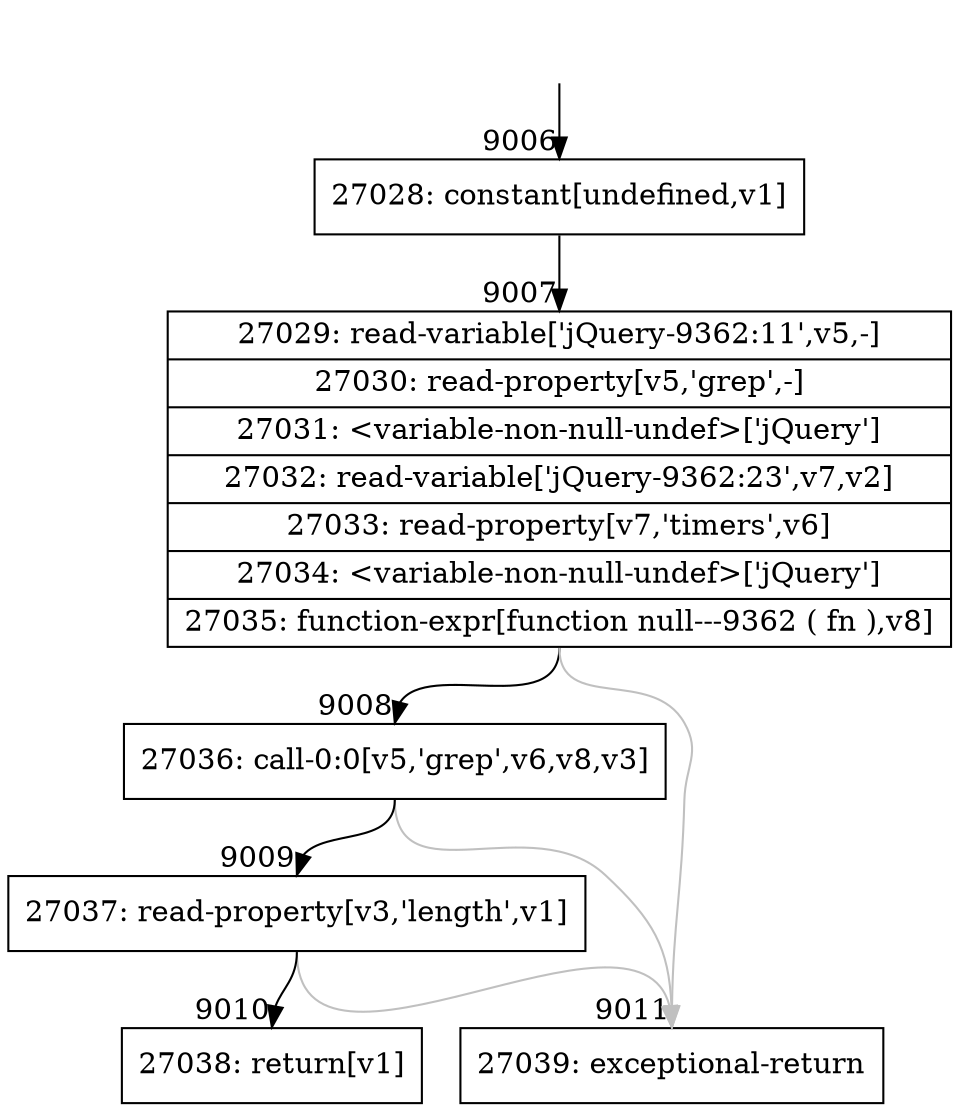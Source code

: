 digraph {
rankdir="TD"
BB_entry562[shape=none,label=""];
BB_entry562 -> BB9006 [tailport=s, headport=n, headlabel="    9006"]
BB9006 [shape=record label="{27028: constant[undefined,v1]}" ] 
BB9006 -> BB9007 [tailport=s, headport=n, headlabel="      9007"]
BB9007 [shape=record label="{27029: read-variable['jQuery-9362:11',v5,-]|27030: read-property[v5,'grep',-]|27031: \<variable-non-null-undef\>['jQuery']|27032: read-variable['jQuery-9362:23',v7,v2]|27033: read-property[v7,'timers',v6]|27034: \<variable-non-null-undef\>['jQuery']|27035: function-expr[function null---9362 ( fn ),v8]}" ] 
BB9007 -> BB9008 [tailport=s, headport=n, headlabel="      9008"]
BB9007 -> BB9011 [tailport=s, headport=n, color=gray, headlabel="      9011"]
BB9008 [shape=record label="{27036: call-0:0[v5,'grep',v6,v8,v3]}" ] 
BB9008 -> BB9009 [tailport=s, headport=n, headlabel="      9009"]
BB9008 -> BB9011 [tailport=s, headport=n, color=gray]
BB9009 [shape=record label="{27037: read-property[v3,'length',v1]}" ] 
BB9009 -> BB9010 [tailport=s, headport=n, headlabel="      9010"]
BB9009 -> BB9011 [tailport=s, headport=n, color=gray]
BB9010 [shape=record label="{27038: return[v1]}" ] 
BB9011 [shape=record label="{27039: exceptional-return}" ] 
}
